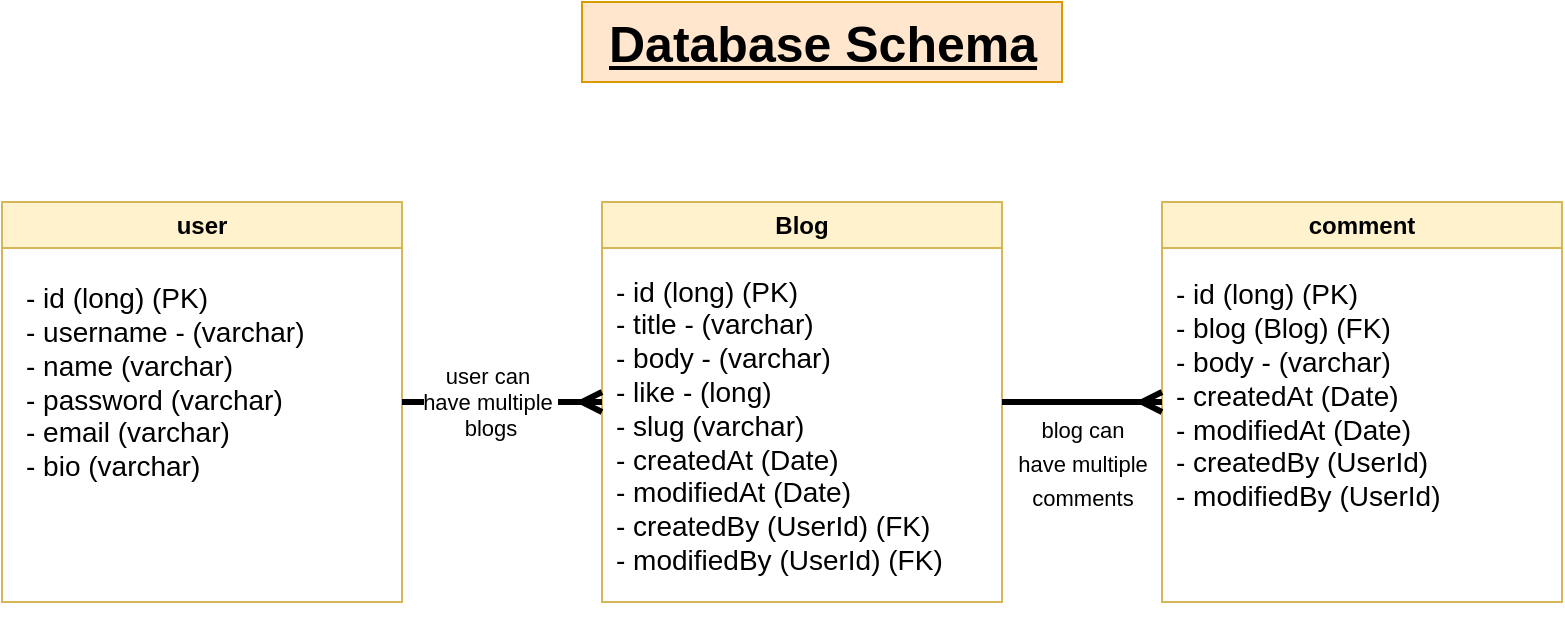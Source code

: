 <mxfile version="21.1.1" type="device">
  <diagram name="Page-1" id="9WEcdIWBfCLK3dZXEWxH">
    <mxGraphModel dx="902" dy="771" grid="1" gridSize="10" guides="1" tooltips="1" connect="1" arrows="1" fold="1" page="1" pageScale="1" pageWidth="850" pageHeight="1100" math="0" shadow="0">
      <root>
        <mxCell id="0" />
        <mxCell id="1" parent="0" />
        <mxCell id="E57NaFPpTqs6es2otRiG-2" value="user" style="swimlane;whiteSpace=wrap;html=1;fillColor=#fff2cc;strokeColor=#d6b656;" parent="1" vertex="1">
          <mxGeometry x="20" y="200" width="200" height="200" as="geometry" />
        </mxCell>
        <mxCell id="E57NaFPpTqs6es2otRiG-3" value="&lt;font style=&quot;font-size: 14px;&quot;&gt;- id (long) (PK)&lt;br&gt;&lt;/font&gt;&lt;div style=&quot;font-size: 14px;&quot;&gt;&lt;span style=&quot;background-color: initial;&quot;&gt;&lt;font style=&quot;font-size: 14px;&quot;&gt;- username - (varchar)&lt;/font&gt;&lt;/span&gt;&lt;/div&gt;&lt;div style=&quot;font-size: 14px;&quot;&gt;&lt;font style=&quot;font-size: 14px;&quot;&gt;&lt;span style=&quot;background-color: initial;&quot;&gt;- name (&lt;/span&gt;varchar&lt;span style=&quot;background-color: initial;&quot;&gt;)&lt;/span&gt;&lt;/font&gt;&lt;/div&gt;&lt;div style=&quot;font-size: 14px;&quot;&gt;- password (varchar)&lt;/div&gt;&lt;div style=&quot;font-size: 14px;&quot;&gt;- email (varchar)&lt;/div&gt;&lt;div style=&quot;font-size: 14px;&quot;&gt;- bio (varchar)&lt;/div&gt;" style="text;html=1;align=left;verticalAlign=middle;resizable=0;points=[];autosize=1;strokeColor=none;fillColor=none;" parent="E57NaFPpTqs6es2otRiG-2" vertex="1">
          <mxGeometry x="10" y="35" width="160" height="110" as="geometry" />
        </mxCell>
        <mxCell id="E57NaFPpTqs6es2otRiG-6" value="Blog" style="swimlane;whiteSpace=wrap;html=1;fillColor=#fff2cc;strokeColor=#d6b656;" parent="1" vertex="1">
          <mxGeometry x="320" y="200" width="200" height="200" as="geometry" />
        </mxCell>
        <mxCell id="E57NaFPpTqs6es2otRiG-7" value="&lt;font style=&quot;font-size: 14px;&quot;&gt;- id (long) (PK)&lt;br&gt;&lt;/font&gt;&lt;div style=&quot;font-size: 14px;&quot;&gt;&lt;span style=&quot;background-color: initial;&quot;&gt;&lt;font style=&quot;font-size: 14px;&quot;&gt;- title - (varchar)&lt;/font&gt;&lt;/span&gt;&lt;/div&gt;&lt;div style=&quot;font-size: 14px;&quot;&gt;&lt;span style=&quot;background-color: initial;&quot;&gt;&lt;font style=&quot;font-size: 14px;&quot;&gt;- body - (varchar)&lt;/font&gt;&lt;/span&gt;&lt;/div&gt;&lt;div style=&quot;font-size: 14px;&quot;&gt;&lt;font style=&quot;font-size: 14px;&quot;&gt;- like - (long)&lt;/font&gt;&lt;/div&gt;&lt;div style=&quot;font-size: 14px;&quot;&gt;&lt;font style=&quot;font-size: 14px;&quot;&gt;&lt;span style=&quot;background-color: initial;&quot;&gt;- slug (&lt;/span&gt;varchar&lt;span style=&quot;background-color: initial;&quot;&gt;)&lt;/span&gt;&lt;/font&gt;&lt;/div&gt;&lt;div style=&quot;font-size: 14px;&quot;&gt;&lt;font style=&quot;font-size: 14px;&quot;&gt;- createdAt (Date)&lt;/font&gt;&lt;/div&gt;&lt;div style=&quot;font-size: 14px;&quot;&gt;&lt;font style=&quot;font-size: 14px;&quot;&gt;- modifiedAt (Date)&lt;/font&gt;&lt;/div&gt;&lt;div style=&quot;font-size: 14px;&quot;&gt;&lt;font style=&quot;font-size: 14px;&quot;&gt;- createdBy (UserId) (FK)&lt;/font&gt;&lt;/div&gt;&lt;div style=&quot;font-size: 14px;&quot;&gt;&lt;font style=&quot;font-size: 14px;&quot;&gt;- modifiedBy (UserId) (FK)&lt;/font&gt;&lt;/div&gt;&lt;span style=&quot;background-color: initial; font-size: 14px;&quot;&gt;&lt;br&gt;&lt;/span&gt;" style="text;html=1;align=left;verticalAlign=middle;resizable=0;points=[];autosize=1;strokeColor=none;fillColor=none;" parent="E57NaFPpTqs6es2otRiG-6" vertex="1">
          <mxGeometry x="5" y="30" width="190" height="180" as="geometry" />
        </mxCell>
        <mxCell id="E57NaFPpTqs6es2otRiG-10" value="comment" style="swimlane;whiteSpace=wrap;html=1;fillColor=#fff2cc;strokeColor=#d6b656;" parent="1" vertex="1">
          <mxGeometry x="600" y="200" width="200" height="200" as="geometry" />
        </mxCell>
        <mxCell id="E57NaFPpTqs6es2otRiG-11" value="&lt;font style=&quot;font-size: 14px;&quot;&gt;- id (long) (PK)&lt;br&gt;- blog (Blog) (FK)&lt;br&gt;&lt;/font&gt;&lt;div style=&quot;font-size: 14px;&quot;&gt;&lt;span style=&quot;background-color: initial;&quot;&gt;&lt;font style=&quot;font-size: 14px;&quot;&gt;- body - (varchar)&lt;/font&gt;&lt;/span&gt;&lt;/div&gt;&lt;div style=&quot;font-size: 14px;&quot;&gt;&lt;div style=&quot;border-color: var(--border-color);&quot;&gt;&lt;font style=&quot;font-size: 14px;&quot;&gt;- createdAt (Date)&lt;/font&gt;&lt;/div&gt;&lt;div style=&quot;border-color: var(--border-color);&quot;&gt;&lt;font style=&quot;font-size: 14px;&quot;&gt;- modifiedAt (Date)&lt;/font&gt;&lt;/div&gt;&lt;div style=&quot;border-color: var(--border-color);&quot;&gt;&lt;font style=&quot;font-size: 14px;&quot;&gt;- createdBy (UserId)&lt;/font&gt;&lt;/div&gt;&lt;div style=&quot;border-color: var(--border-color);&quot;&gt;&lt;font style=&quot;font-size: 14px;&quot;&gt;- modifiedBy (UserId)&lt;/font&gt;&lt;/div&gt;&lt;div style=&quot;border-color: var(--border-color);&quot;&gt;&lt;/div&gt;&lt;br style=&quot;border-color: var(--border-color);&quot;&gt;&lt;/div&gt;" style="text;html=1;align=left;verticalAlign=middle;resizable=0;points=[];autosize=1;strokeColor=none;fillColor=none;" parent="E57NaFPpTqs6es2otRiG-10" vertex="1">
          <mxGeometry x="5" y="30" width="160" height="150" as="geometry" />
        </mxCell>
        <mxCell id="E57NaFPpTqs6es2otRiG-12" value="&lt;font style=&quot;font-size: 25px;&quot;&gt;&lt;b&gt;&lt;u&gt;Database Schema&lt;/u&gt;&lt;/b&gt;&lt;/font&gt;" style="text;html=1;align=center;verticalAlign=middle;resizable=0;points=[];autosize=1;strokeColor=#d79b00;fillColor=#ffe6cc;" parent="1" vertex="1">
          <mxGeometry x="310" y="100" width="240" height="40" as="geometry" />
        </mxCell>
        <mxCell id="E57NaFPpTqs6es2otRiG-14" value="" style="endArrow=ERmany;html=1;rounded=0;fontSize=14;fontColor=#000000;exitX=1;exitY=0.5;exitDx=0;exitDy=0;endFill=0;strokeWidth=3;entryX=0;entryY=0.5;entryDx=0;entryDy=0;" parent="1" source="E57NaFPpTqs6es2otRiG-2" target="E57NaFPpTqs6es2otRiG-6" edge="1">
          <mxGeometry width="50" height="50" relative="1" as="geometry">
            <mxPoint x="340" y="350" as="sourcePoint" />
            <mxPoint x="320" y="300" as="targetPoint" />
          </mxGeometry>
        </mxCell>
        <mxCell id="E57NaFPpTqs6es2otRiG-19" value="user can&amp;nbsp;&lt;br&gt;have multiple&amp;nbsp;&lt;br&gt;blogs" style="edgeLabel;html=1;align=center;verticalAlign=middle;resizable=0;points=[];fontSize=11;fontColor=#000000;" parent="E57NaFPpTqs6es2otRiG-14" vertex="1" connectable="0">
          <mxGeometry x="-0.311" y="-3" relative="1" as="geometry">
            <mxPoint x="9" y="-3" as="offset" />
          </mxGeometry>
        </mxCell>
        <mxCell id="E57NaFPpTqs6es2otRiG-16" value="" style="endArrow=none;html=1;rounded=0;strokeWidth=3;fontSize=14;fontColor=#000000;exitX=0;exitY=0.5;exitDx=0;exitDy=0;startArrow=ERmany;startFill=0;entryX=1;entryY=0.5;entryDx=0;entryDy=0;" parent="1" source="E57NaFPpTqs6es2otRiG-10" target="E57NaFPpTqs6es2otRiG-6" edge="1">
          <mxGeometry width="50" height="50" relative="1" as="geometry">
            <mxPoint x="375" y="470" as="sourcePoint" />
            <mxPoint x="420" y="400" as="targetPoint" />
          </mxGeometry>
        </mxCell>
        <mxCell id="E57NaFPpTqs6es2otRiG-17" value="&lt;font style=&quot;font-size: 11px;&quot;&gt;blog can &lt;br&gt;have multiple &lt;br&gt;comments&lt;/font&gt;" style="edgeLabel;html=1;align=center;verticalAlign=middle;resizable=0;points=[];fontSize=14;fontColor=#000000;" parent="E57NaFPpTqs6es2otRiG-16" vertex="1" connectable="0">
          <mxGeometry x="-0.05" y="3" relative="1" as="geometry">
            <mxPoint x="-2" y="27" as="offset" />
          </mxGeometry>
        </mxCell>
      </root>
    </mxGraphModel>
  </diagram>
</mxfile>
